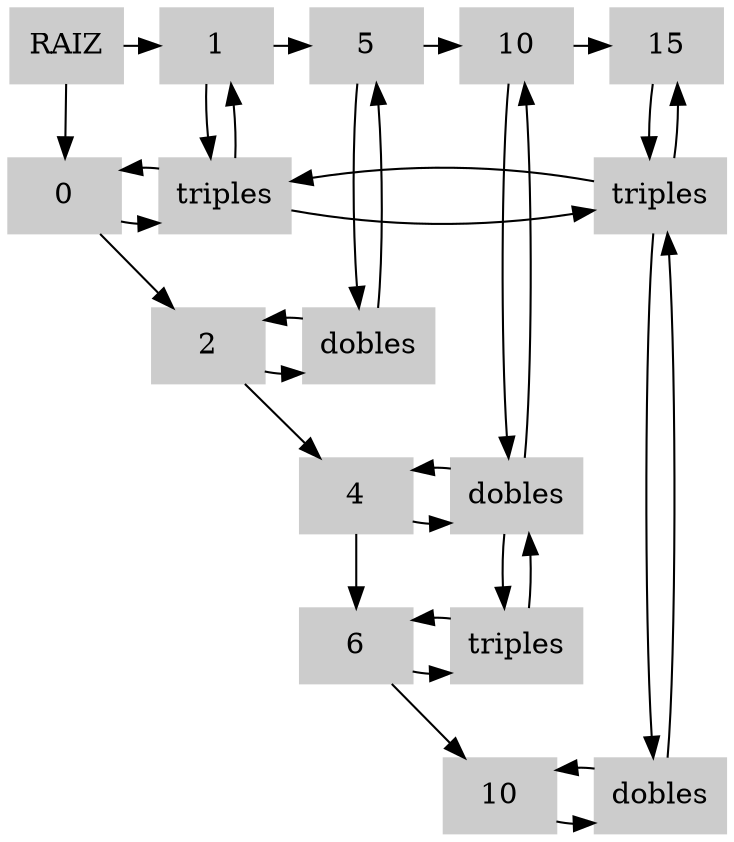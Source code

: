 digraph G {
node[shape=box, style=filled, color = Gray80];
edge[color=black]
rankdir=UD
{rank = same;-1,C1,C5,C10,C15};
-1[label="RAIZ"];
-1->C1
C1[label="1"];
C5[label="5"];
C10[label="10"];
C15[label="15"];
C1->C5->C10->C15
-1->F0
F0[label="0"];
F2[label="2"];
F4[label="4"];
F6[label="6"];
F10[label="10"];
F0->F2->F4->F6->F10
01[label="triples"];
015[label="triples"];
25[label="dobles"];
410[label="dobles"];
610[label="triples"];
1015[label="dobles"];
F0->01
F2->25
F4->410
F6->610
F10->1015
01[label="triples"];
25[label="dobles"];
410[label="dobles"];
610[label="triples"];
015[label="triples"];
1015[label="dobles"];
C1->01
C5->25
C10->410
C15->015
{rank = same;F0,01,015};
{rank = same;F2,25};
{rank = same;F4,410};
{rank = same;F6,610};
{rank = same;F10,1015};
{rank = main;C1,01};
{rank = main;C5,25};
{rank = main;C10,410,610};
{rank = main;C15,015,1015};
01->015
01->F0
015->01

25
25->F2

410
410->F4

610
610->F6

1015
1015->F10

01->C1
01

25->C5
25

410->C10
410->610
610->410

015->C15
015->1015
1015->015


}